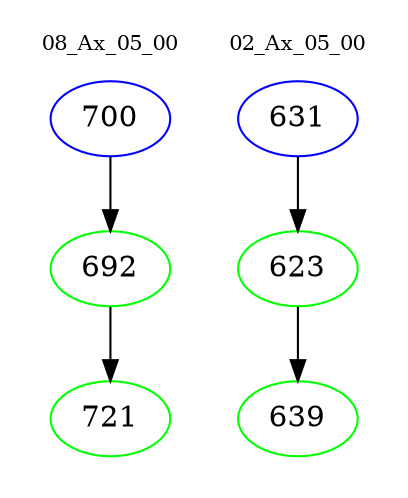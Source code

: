 digraph{
subgraph cluster_0 {
color = white
label = "08_Ax_05_00";
fontsize=10;
T0_700 [label="700", color="blue"]
T0_700 -> T0_692 [color="black"]
T0_692 [label="692", color="green"]
T0_692 -> T0_721 [color="black"]
T0_721 [label="721", color="green"]
}
subgraph cluster_1 {
color = white
label = "02_Ax_05_00";
fontsize=10;
T1_631 [label="631", color="blue"]
T1_631 -> T1_623 [color="black"]
T1_623 [label="623", color="green"]
T1_623 -> T1_639 [color="black"]
T1_639 [label="639", color="green"]
}
}
